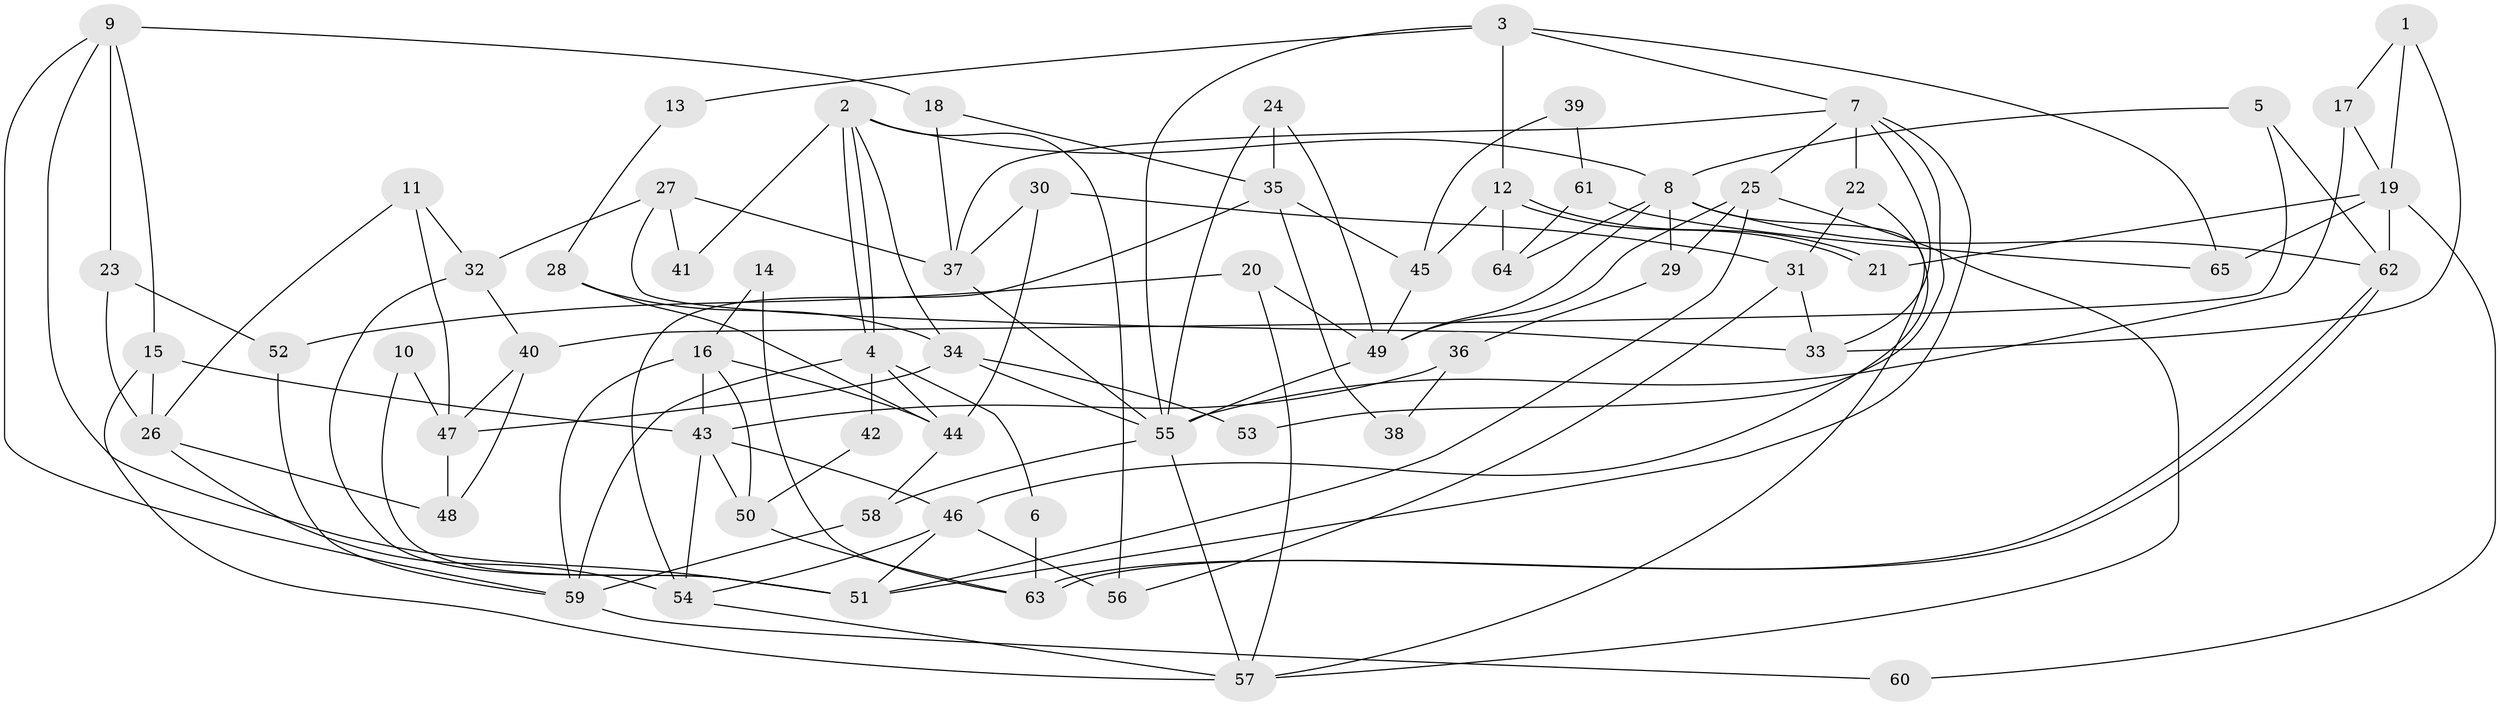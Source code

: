 // Generated by graph-tools (version 1.1) at 2025/50/03/09/25 03:50:15]
// undirected, 65 vertices, 130 edges
graph export_dot {
graph [start="1"]
  node [color=gray90,style=filled];
  1;
  2;
  3;
  4;
  5;
  6;
  7;
  8;
  9;
  10;
  11;
  12;
  13;
  14;
  15;
  16;
  17;
  18;
  19;
  20;
  21;
  22;
  23;
  24;
  25;
  26;
  27;
  28;
  29;
  30;
  31;
  32;
  33;
  34;
  35;
  36;
  37;
  38;
  39;
  40;
  41;
  42;
  43;
  44;
  45;
  46;
  47;
  48;
  49;
  50;
  51;
  52;
  53;
  54;
  55;
  56;
  57;
  58;
  59;
  60;
  61;
  62;
  63;
  64;
  65;
  1 -- 17;
  1 -- 33;
  1 -- 19;
  2 -- 8;
  2 -- 4;
  2 -- 4;
  2 -- 34;
  2 -- 41;
  2 -- 56;
  3 -- 55;
  3 -- 12;
  3 -- 7;
  3 -- 13;
  3 -- 65;
  4 -- 59;
  4 -- 6;
  4 -- 42;
  4 -- 44;
  5 -- 40;
  5 -- 8;
  5 -- 62;
  6 -- 63;
  7 -- 22;
  7 -- 25;
  7 -- 33;
  7 -- 37;
  7 -- 51;
  7 -- 53;
  8 -- 62;
  8 -- 57;
  8 -- 29;
  8 -- 49;
  8 -- 64;
  9 -- 51;
  9 -- 18;
  9 -- 15;
  9 -- 23;
  9 -- 59;
  10 -- 47;
  10 -- 51;
  11 -- 26;
  11 -- 32;
  11 -- 47;
  12 -- 21;
  12 -- 21;
  12 -- 45;
  12 -- 64;
  13 -- 28;
  14 -- 63;
  14 -- 16;
  15 -- 57;
  15 -- 26;
  15 -- 43;
  16 -- 59;
  16 -- 43;
  16 -- 44;
  16 -- 50;
  17 -- 55;
  17 -- 19;
  18 -- 37;
  18 -- 35;
  19 -- 62;
  19 -- 21;
  19 -- 60;
  19 -- 65;
  20 -- 49;
  20 -- 52;
  20 -- 57;
  22 -- 31;
  22 -- 46;
  23 -- 26;
  23 -- 52;
  24 -- 49;
  24 -- 55;
  24 -- 35;
  25 -- 49;
  25 -- 29;
  25 -- 51;
  25 -- 57;
  26 -- 54;
  26 -- 48;
  27 -- 37;
  27 -- 33;
  27 -- 32;
  27 -- 41;
  28 -- 34;
  28 -- 44;
  29 -- 36;
  30 -- 37;
  30 -- 44;
  30 -- 31;
  31 -- 56;
  31 -- 33;
  32 -- 51;
  32 -- 40;
  34 -- 47;
  34 -- 53;
  34 -- 55;
  35 -- 54;
  35 -- 38;
  35 -- 45;
  36 -- 43;
  36 -- 38;
  37 -- 55;
  39 -- 61;
  39 -- 45;
  40 -- 48;
  40 -- 47;
  42 -- 50;
  43 -- 54;
  43 -- 46;
  43 -- 50;
  44 -- 58;
  45 -- 49;
  46 -- 51;
  46 -- 54;
  46 -- 56;
  47 -- 48;
  49 -- 55;
  50 -- 63;
  52 -- 59;
  54 -- 57;
  55 -- 57;
  55 -- 58;
  58 -- 59;
  59 -- 60;
  61 -- 65;
  61 -- 64;
  62 -- 63;
  62 -- 63;
}
